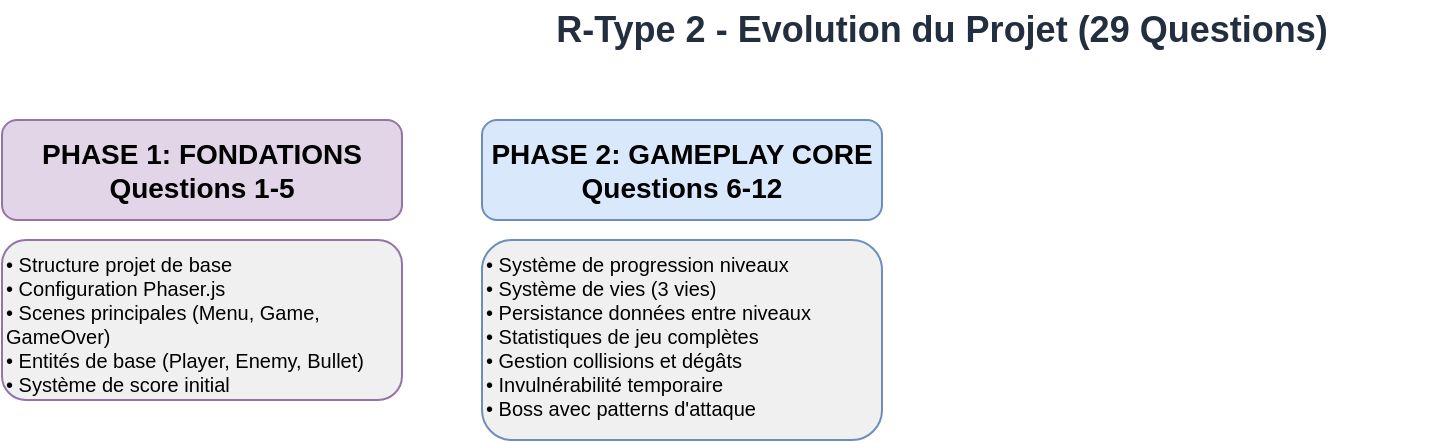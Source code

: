 <mxfile version="22.1.16" type="device">
  <diagram name="Evolution R-Type 2" id="evolution">
    <mxGraphModel dx="1400" dy="900" grid="1" gridSize="10" guides="1" tooltips="1" connect="1" arrows="1" fold="1" page="1" pageScale="1" pageWidth="1169" pageHeight="827" math="0" shadow="0">
      <root>
        <mxCell id="0" />
        <mxCell id="1" parent="0" />
        
        <!-- Title -->
        <mxCell id="2" value="R-Type 2 - Evolution du Projet (29 Questions)" style="text;html=1;strokeColor=none;fillColor=none;align=center;verticalAlign=middle;whiteSpace=wrap;rounded=0;fontSize=18;fontStyle=1;fontColor=#232F3E;" vertex="1" parent="1">
          <mxGeometry x="300" y="20" width="500" height="30" as="geometry" />
        </mxCell>
        
        <!-- Phase 1: Fondations (Q1-5) -->
        <mxCell id="3" value="PHASE 1: FONDATIONS&#xa;Questions 1-5" style="rounded=1;whiteSpace=wrap;html=1;fillColor=#E1D5E7;strokeColor=#9673A6;fontSize=14;fontStyle=1;" vertex="1" parent="1">
          <mxGeometry x="80" y="80" width="200" height="50" as="geometry" />
        </mxCell>
        
        <mxCell id="4" value="• Structure projet de base&#xa;• Configuration Phaser.js&#xa;• Scenes principales (Menu, Game, GameOver)&#xa;• Entités de base (Player, Enemy, Bullet)&#xa;• Système de score initial" style="text;html=1;strokeColor=#9673A6;fillColor=#F0F0F0;align=left;verticalAlign=top;whiteSpace=wrap;rounded=1;fontSize=10;" vertex="1" parent="1">
          <mxGeometry x="80" y="140" width="200" height="80" as="geometry" />
        </mxCell>
        
        <!-- Phase 2: Gameplay Core (Q6-12) -->
        <mxCell id="5" value="PHASE 2: GAMEPLAY CORE&#xa;Questions 6-12" style="rounded=1;whiteSpace=wrap;html=1;fillColor=#DAE8FC;strokeColor=#6C8EBF;fontSize=14;fontStyle=1;" vertex="1" parent="1">
          <mxGeometry x="320" y="80" width="200" height="50" as="geometry" />
        </mxCell>
        
        <mxCell id="6" value="• Système de progression niveaux&#xa;• Système de vies (3 vies)&#xa;• Persistance données entre niveaux&#xa;• Statistiques de jeu complètes&#xa;• Gestion collisions et dégâts&#xa;• Invulnérabilité temporaire&#xa;• Boss avec patterns d'attaque" style="text;html=1;strokeColor=#6C8EBF;fillColor=#F0F0F0;align=left;verticalAlign=top;whiteSpace=wrap;rounded=1;fontSize=10;" vertex="1" parent="1">
          <mxGeometry x="320" y="140" width="200" height="100" as="geometry" />
        </mxCell>
        
        <!-- Phase 3: Assets & Visuals (Q13-18) -->
        <mxCell id="7" value="PHASE 3: ASSETS & VISUALS&#xa;Questions 13-18" style="rounded=1;whiteSpace=wrap;html=1;fillColor=#D5E8D4;strokeColor=#82B366;fontSize=14;fontStyle=1;" vertex="1" parent="1">
          <mxGeometry x="560" y="80" width="200" height="50" as="geometry" />
        </mxCell>
        
        <mxCell id="8" value="• Sprite DeLorean 8-bit (player)&#xa;• 3 vaisseaux ennemis colorés&#xa;• Système de fallback assets&#xa;• Terrain alien interactif&#xa;• Collisions mortelles terrain&#xa;• Sélection aléatoire sprites&#xa;• Tests visuels complets" style="text;html=1;strokeColor=#82B366;fillColor=#F0F0F0;align=left;verticalAlign=top;whiteSpace=wrap;rounded=1;fontSize=10;" vertex="1" parent="1">
          <mxGeometry x="560" y="140" width="200" height="100" as="geometry" />
        </mxCell>
        
        <!-- Phase 4: Combat System (Q19-22) -->
        <mxCell id="9" value="PHASE 4: COMBAT SYSTEM&#xa;Questions 19-22" style="rounded=1;whiteSpace=wrap;html=1;fillColor=#FFF2CC;strokeColor=#D6B656;fontSize=14;fontStyle=1;" vertex="1" parent="1">
          <mxGeometry x="800" y="80" width="200" height="50" as="geometry" />
        </mxCell>
        
        <mxCell id="10" value="• Cadence de tir équilibrée (5s)&#xa;• Système de tir des ennemis&#xa;• Groupes d'ennemis organisés&#xa;• Patterns de mouvement&#xa;• Collision bullets/entities&#xa;• Balance gameplay" style="text;html=1;strokeColor=#D6B656;fillColor=#F0F0F0;align=left;verticalAlign=top;whiteSpace=wrap;rounded=1;fontSize=10;" vertex="1" parent="1">
          <mxGeometry x="800" y="140" width="200" height="90" as="geometry" />
        </mxCell>
        
        <!-- Phase 5: Testing & Quality (Q23-25) -->
        <mxCell id="11" value="PHASE 5: TESTING & QUALITY&#xa;Questions 23-25" style="rounded=1;whiteSpace=wrap;html=1;fillColor=#F8CECC;strokeColor=#B85450;fontSize=14;fontStyle=1;" vertex="1" parent="1">
          <mxGeometry x="80" y="280" width="200" height="50" as="geometry" />
        </mxCell>
        
        <mxCell id="12" value="• Suite de tests automatisés (182)&#xa;• Tests unitaires complets&#xa;• Interfaces de test visuelles&#xa;• Validation fonctionnalités&#xa;• Couverture de code élevée&#xa;• Scripts de test robustes" style="text;html=1;strokeColor=#B85450;fillColor=#F0F0F0;align=left;verticalAlign=top;whiteSpace=wrap;rounded=1;fontSize=10;" vertex="1" parent="1">
          <mxGeometry x="80" y="340" width="200" height="90" as="geometry" />
        </mxCell>
        
        <!-- Phase 6: Architecture & Docs (Q26-27) -->
        <mxCell id="13" value="PHASE 6: ARCHITECTURE & DOCS&#xa;Questions 26-27" style="rounded=1;whiteSpace=wrap;html=1;fillColor=#E1D5E7;strokeColor=#9673A6;fontSize=14;fontStyle=1;" vertex="1" parent="1">
          <mxGeometry x="320" y="280" width="200" height="50" as="geometry" />
        </mxCell>
        
        <mxCell id="14" value="• 10 schémas d'architecture&#xa;• Documentation technique complète&#xa;• Diagrammes draw.io&#xa;• Structure projet organisée&#xa;• Scripts utilitaires (start, stop, diagnose)&#xa;• Réorganisation professionnelle" style="text;html=1;strokeColor=#9673A6;fillColor=#F0F0F0;align=left;verticalAlign=top;whiteSpace=wrap;rounded=1;fontSize=10;" vertex="1" parent="1">
          <mxGeometry x="320" y="340" width="200" height="90" as="geometry" />
        </mxCell>
        
        <!-- Phase 7: AWS & Deployment (Q28) -->
        <mxCell id="15" value="PHASE 7: AWS & DEPLOYMENT&#xa;Question 28" style="rounded=1;whiteSpace=wrap;html=1;fillColor=#DAE8FC;strokeColor=#6C8EBF;fontSize=14;fontStyle=1;" vertex="1" parent="1">
          <mxGeometry x="560" y="280" width="200" height="50" as="geometry" />
        </mxCell>
        
        <mxCell id="16" value="• Infrastructure AWS complète&#xa;• S3 + CloudFront + Route 53&#xa;• Diagrammes AWS avec icônes&#xa;• CloudFormation IaC&#xa;• Monitoring CloudWatch + SNS&#xa;• Coûts optimisés (1.67$/mois)&#xa;• Sécurité production" style="text;html=1;strokeColor=#6C8EBF;fillColor=#F0F0F0;align=left;verticalAlign=top;whiteSpace=wrap;rounded=1;fontSize=10;" vertex="1" parent="1">
          <mxGeometry x="560" y="340" width="200" height="100" as="geometry" />
        </mxCell>
        
        <!-- Phase 8: Production Ready (Q29) -->
        <mxCell id="17" value="PHASE 8: PRODUCTION READY&#xa;Question 29" style="rounded=1;whiteSpace=wrap;html=1;fillColor=#D5E8D4;strokeColor=#82B366;fontSize=14;fontStyle=1;" vertex="1" parent="1">
          <mxGeometry x="800" y="280" width="200" height="50" as="geometry" />
        </mxCell>
        
        <mxCell id="18" value="• Correction erreurs JavaScript&#xa;• Console propre (25+ logs supprimés)&#xa;• Performance optimisée&#xa;• Ordre chargement scripts corrigé&#xa;• Bullet reference error résolu&#xa;• Prêt pour déploiement" style="text;html=1;strokeColor=#82B366;fillColor=#F0F0F0;align=left;verticalAlign=top;whiteSpace=wrap;rounded=1;fontSize=10;" vertex="1" parent="1">
          <mxGeometry x="800" y="340" width="200" height="90" as="geometry" />
        </mxCell>
        
        <!-- Timeline Arrow -->
        <mxCell id="19" style="edgeStyle=orthogonalEdgeStyle;rounded=0;orthogonalLoop=1;jettySize=auto;html=1;exitX=1;exitY=0.5;exitDx=0;exitDy=0;entryX=0;entryY=0.5;entryDx=0;entryDy=0;strokeWidth=3;strokeColor=#FF6900;" edge="1" parent="1" source="3" target="5">
          <mxGeometry relative="1" as="geometry" />
        </mxCell>
        
        <mxCell id="20" style="edgeStyle=orthogonalEdgeStyle;rounded=0;orthogonalLoop=1;jettySize=auto;html=1;exitX=1;exitY=0.5;exitDx=0;exitDy=0;entryX=0;entryY=0.5;entryDx=0;entryDy=0;strokeWidth=3;strokeColor=#FF6900;" edge="1" parent="1" source="5" target="7">
          <mxGeometry relative="1" as="geometry" />
        </mxCell>
        
        <mxCell id="21" style="edgeStyle=orthogonalEdgeStyle;rounded=0;orthogonalLoop=1;jettySize=auto;html=1;exitX=1;exitY=0.5;exitDx=0;exitDy=0;entryX=0;entryY=0.5;entryDx=0;entryDy=0;strokeWidth=3;strokeColor=#FF6900;" edge="1" parent="1" source="7" target="9">
          <mxGeometry relative="1" as="geometry" />
        </mxCell>
        
        <mxCell id="22" style="edgeStyle=orthogonalEdgeStyle;rounded=0;orthogonalLoop=1;jettySize=auto;html=1;exitX=0.5;exitY=1;exitDx=0;exitDy=0;entryX=0.5;entryY=0;entryDx=0;entryDy=0;strokeWidth=3;strokeColor=#FF6900;" edge="1" parent="1" source="9" target="17">
          <mxGeometry relative="1" as="geometry" />
        </mxCell>
        
        <mxCell id="23" style="edgeStyle=orthogonalEdgeStyle;rounded=0;orthogonalLoop=1;jettySize=auto;html=1;exitX=1;exitY=0.5;exitDx=0;exitDy=0;entryX=0;entryY=0.5;entryDx=0;entryDy=0;strokeWidth=3;strokeColor=#FF6900;" edge="1" parent="1" source="11" target="13">
          <mxGeometry relative="1" as="geometry" />
        </mxCell>
        
        <mxCell id="24" style="edgeStyle=orthogonalEdgeStyle;rounded=0;orthogonalLoop=1;jettySize=auto;html=1;exitX=1;exitY=0.5;exitDx=0;exitDy=0;entryX=0;entryY=0.5;entryDx=0;entryDy=0;strokeWidth=3;strokeColor=#FF6900;" edge="1" parent="1" source="13" target="15">
          <mxGeometry relative="1" as="geometry" />
        </mxCell>
        
        <mxCell id="25" style="edgeStyle=orthogonalEdgeStyle;rounded=0;orthogonalLoop=1;jettySize=auto;html=1;exitX=1;exitY=0.5;exitDx=0;exitDy=0;entryX=0;entryY=0.5;entryDx=0;entryDy=0;strokeWidth=3;strokeColor=#FF6900;" edge="1" parent="1" source="15" target="17">
          <mxGeometry relative="1" as="geometry" />
        </mxCell>
        
        <!-- Metrics Box -->
        <mxCell id="26" value="METRIQUES FINALES" style="rounded=1;whiteSpace=wrap;html=1;fillColor=#232F3E;strokeColor=#FF9900;fontColor=#FFFFFF;fontSize=14;fontStyle=1;" vertex="1" parent="1">
          <mxGeometry x="80" y="480" width="200" height="30" as="geometry" />
        </mxCell>
        
        <mxCell id="27" value="• 29 Questions documentées&#xa;• 21+ Commits créés&#xa;• 182 Tests automatisés&#xa;• 11 Schémas d'architecture&#xa;• 10 Fichiers JavaScript&#xa;• 4 Répertoires organisés&#xa;• 1 Infrastructure AWS complète&#xa;• 0 Erreur en production" style="text;html=1;strokeColor=#FF9900;fillColor=#232F3E;align=left;verticalAlign=top;whiteSpace=wrap;rounded=1;fontSize=10;fontColor=#FFFFFF;" vertex="1" parent="1">
          <mxGeometry x="80" y="520" width="200" height="120" as="geometry" />
        </mxCell>
        
        <!-- Technologies Box -->
        <mxCell id="28" value="TECHNOLOGIES UTILISEES" style="rounded=1;whiteSpace=wrap;html=1;fillColor=#1BA1E2;strokeColor=#FFFFFF;fontColor=#FFFFFF;fontSize=14;fontStyle=1;" vertex="1" parent="1">
          <mxGeometry x="320" y="480" width="200" height="30" as="geometry" />
        </mxCell>
        
        <mxCell id="29" value="• Phaser.js 3.70.0 (Game Engine)&#xa;• HTML5 Canvas (Rendering)&#xa;• JavaScript ES6+ (Logic)&#xa;• SVG Assets (Graphics)&#xa;• LocalStorage (Persistence)&#xa;• AWS S3 + CloudFront (Hosting)&#xa;• CloudFormation (IaC)&#xa;• Draw.io (Documentation)" style="text;html=1;strokeColor=#1BA1E2;fillColor=#E3F2FD;align=left;verticalAlign=top;whiteSpace=wrap;rounded=1;fontSize=10;" vertex="1" parent="1">
          <mxGeometry x="320" y="520" width="200" height="120" as="geometry" />
        </mxCell>
        
        <!-- Quality Box -->
        <mxCell id="30" value="QUALITE & ROBUSTESSE" style="rounded=1;whiteSpace=wrap;html=1;fillColor=#2E7D32;strokeColor=#FFFFFF;fontColor=#FFFFFF;fontSize=14;fontStyle=1;" vertex="1" parent="1">
          <mxGeometry x="560" y="480" width="200" height="30" as="geometry" />
        </mxCell>
        
        <mxCell id="31" value="• Gestion erreurs complète&#xa;• Système de fallback assets&#xa;• Tests automatisés (182)&#xa;• Documentation technique&#xa;• Architecture modulaire&#xa;• Console propre (production)&#xa;• Performance optimisée&#xa;• Déploiement automatisé" style="text;html=1;strokeColor=#2E7D32;fillColor=#E8F5E8;align=left;verticalAlign=top;whiteSpace=wrap;rounded=1;fontSize=10;" vertex="1" parent="1">
          <mxGeometry x="560" y="520" width="200" height="120" as="geometry" />
        </mxCell>
        
        <!-- Future Box -->
        <mxCell id="32" value="PERSPECTIVES FUTURES" style="rounded=1;whiteSpace=wrap;html=1;fillColor=#7B1FA2;strokeColor=#FFFFFF;fontColor=#FFFFFF;fontSize=14;fontStyle=1;" vertex="1" parent="1">
          <mxGeometry x="800" y="480" width="200" height="30" as="geometry" />
        </mxCell>
        
        <mxCell id="33" value="• Multijoueur en ligne&#xa;• Nouveaux niveaux/boss&#xa;• Power-ups avancés&#xa;• Système de achievements&#xa;• Leaderboards globaux&#xa;• Mobile responsive&#xa;• PWA (Progressive Web App)&#xa;• Analytics avancées" style="text;html=1;strokeColor=#7B1FA2;fillColor=#F3E5F5;align=left;verticalAlign=top;whiteSpace=wrap;rounded=1;fontSize=10;" vertex="1" parent="1">
          <mxGeometry x="800" y="520" width="200" height="120" as="geometry" />
        </mxCell>
        
        <!-- Timeline Labels -->
        <mxCell id="34" value="Développement Itératif" style="text;html=1;strokeColor=none;fillColor=none;align=center;verticalAlign=middle;whiteSpace=wrap;rounded=0;fontSize=12;fontStyle=1;fontColor=#FF6900;" vertex="1" parent="1">
          <mxGeometry x="450" y="50" width="150" height="20" as="geometry" />
        </mxCell>
        
        <mxCell id="35" value="8 Phases de Développement" style="text;html=1;strokeColor=none;fillColor=none;align=center;verticalAlign=middle;whiteSpace=wrap;rounded=0;fontSize=12;fontStyle=1;fontColor=#FF6900;" vertex="1" parent="1">
          <mxGeometry x="450" y="250" width="150" height="20" as="geometry" />
        </mxCell>
        
        <!-- Success Indicator -->
        <mxCell id="36" value="PROJET REUSSI" style="rounded=1;whiteSpace=wrap;html=1;fillColor=#4CAF50;strokeColor=#2E7D32;fontColor=#FFFFFF;fontSize=16;fontStyle=1;" vertex="1" parent="1">
          <mxGeometry x="450" y="680" width="200" height="40" as="geometry" />
        </mxCell>
        
        <mxCell id="37" value="Jeu complet, robuste et déployable en production" style="text;html=1;strokeColor=none;fillColor=none;align=center;verticalAlign=middle;whiteSpace=wrap;rounded=0;fontSize=12;fontStyle=1;fontColor=#2E7D32;" vertex="1" parent="1">
          <mxGeometry x="400" y="730" width="300" height="20" as="geometry" />
        </mxCell>
      </root>
    </mxGraphModel>
  </diagram>
</mxfile>
